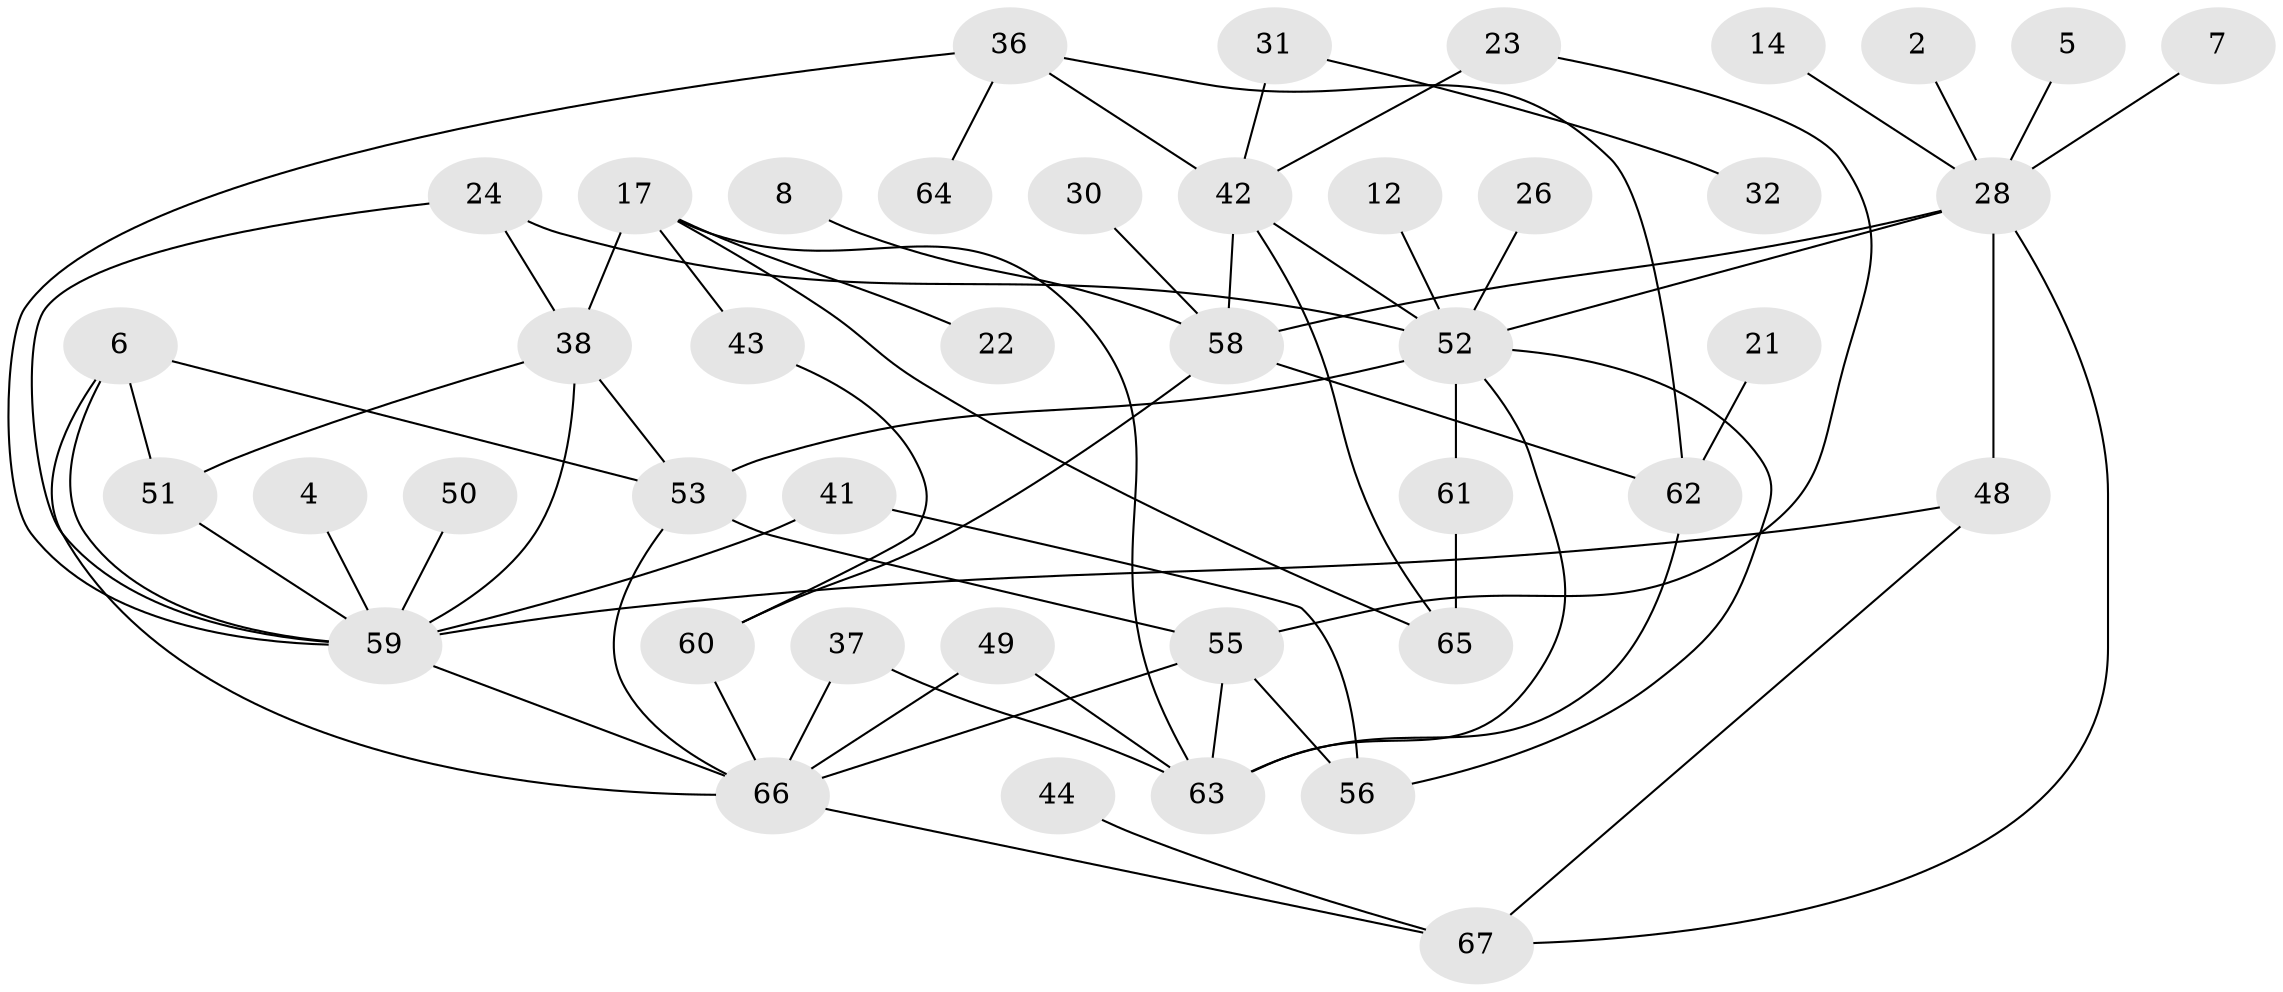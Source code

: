 // original degree distribution, {1: 0.2462686567164179, 0: 0.15671641791044777, 6: 0.014925373134328358, 2: 0.21641791044776118, 5: 0.05970149253731343, 3: 0.21641791044776118, 4: 0.08955223880597014}
// Generated by graph-tools (version 1.1) at 2025/25/03/09/25 03:25:17]
// undirected, 43 vertices, 68 edges
graph export_dot {
graph [start="1"]
  node [color=gray90,style=filled];
  2;
  4;
  5;
  6;
  7;
  8;
  12;
  14;
  17;
  21;
  22;
  23;
  24;
  26;
  28;
  30;
  31;
  32;
  36;
  37;
  38;
  41;
  42;
  43;
  44;
  48;
  49;
  50;
  51;
  52;
  53;
  55;
  56;
  58;
  59;
  60;
  61;
  62;
  63;
  64;
  65;
  66;
  67;
  2 -- 28 [weight=1.0];
  4 -- 59 [weight=1.0];
  5 -- 28 [weight=1.0];
  6 -- 51 [weight=1.0];
  6 -- 53 [weight=1.0];
  6 -- 59 [weight=1.0];
  6 -- 66 [weight=1.0];
  7 -- 28 [weight=1.0];
  8 -- 58 [weight=1.0];
  12 -- 52 [weight=1.0];
  14 -- 28 [weight=1.0];
  17 -- 22 [weight=1.0];
  17 -- 38 [weight=1.0];
  17 -- 43 [weight=1.0];
  17 -- 63 [weight=1.0];
  17 -- 65 [weight=1.0];
  21 -- 62 [weight=2.0];
  23 -- 42 [weight=1.0];
  23 -- 55 [weight=1.0];
  24 -- 38 [weight=1.0];
  24 -- 52 [weight=1.0];
  24 -- 59 [weight=1.0];
  26 -- 52 [weight=1.0];
  28 -- 48 [weight=1.0];
  28 -- 52 [weight=1.0];
  28 -- 58 [weight=1.0];
  28 -- 67 [weight=1.0];
  30 -- 58 [weight=1.0];
  31 -- 32 [weight=1.0];
  31 -- 42 [weight=1.0];
  36 -- 42 [weight=1.0];
  36 -- 59 [weight=1.0];
  36 -- 62 [weight=1.0];
  36 -- 64 [weight=1.0];
  37 -- 63 [weight=1.0];
  37 -- 66 [weight=1.0];
  38 -- 51 [weight=1.0];
  38 -- 53 [weight=1.0];
  38 -- 59 [weight=1.0];
  41 -- 56 [weight=1.0];
  41 -- 59 [weight=1.0];
  42 -- 52 [weight=1.0];
  42 -- 58 [weight=1.0];
  42 -- 65 [weight=1.0];
  43 -- 60 [weight=1.0];
  44 -- 67 [weight=1.0];
  48 -- 59 [weight=1.0];
  48 -- 67 [weight=1.0];
  49 -- 63 [weight=1.0];
  49 -- 66 [weight=2.0];
  50 -- 59 [weight=1.0];
  51 -- 59 [weight=1.0];
  52 -- 53 [weight=1.0];
  52 -- 56 [weight=1.0];
  52 -- 61 [weight=1.0];
  52 -- 63 [weight=1.0];
  53 -- 55 [weight=2.0];
  53 -- 66 [weight=1.0];
  55 -- 56 [weight=1.0];
  55 -- 63 [weight=1.0];
  55 -- 66 [weight=1.0];
  58 -- 60 [weight=1.0];
  58 -- 62 [weight=1.0];
  59 -- 66 [weight=1.0];
  60 -- 66 [weight=2.0];
  61 -- 65 [weight=1.0];
  62 -- 63 [weight=1.0];
  66 -- 67 [weight=1.0];
}
